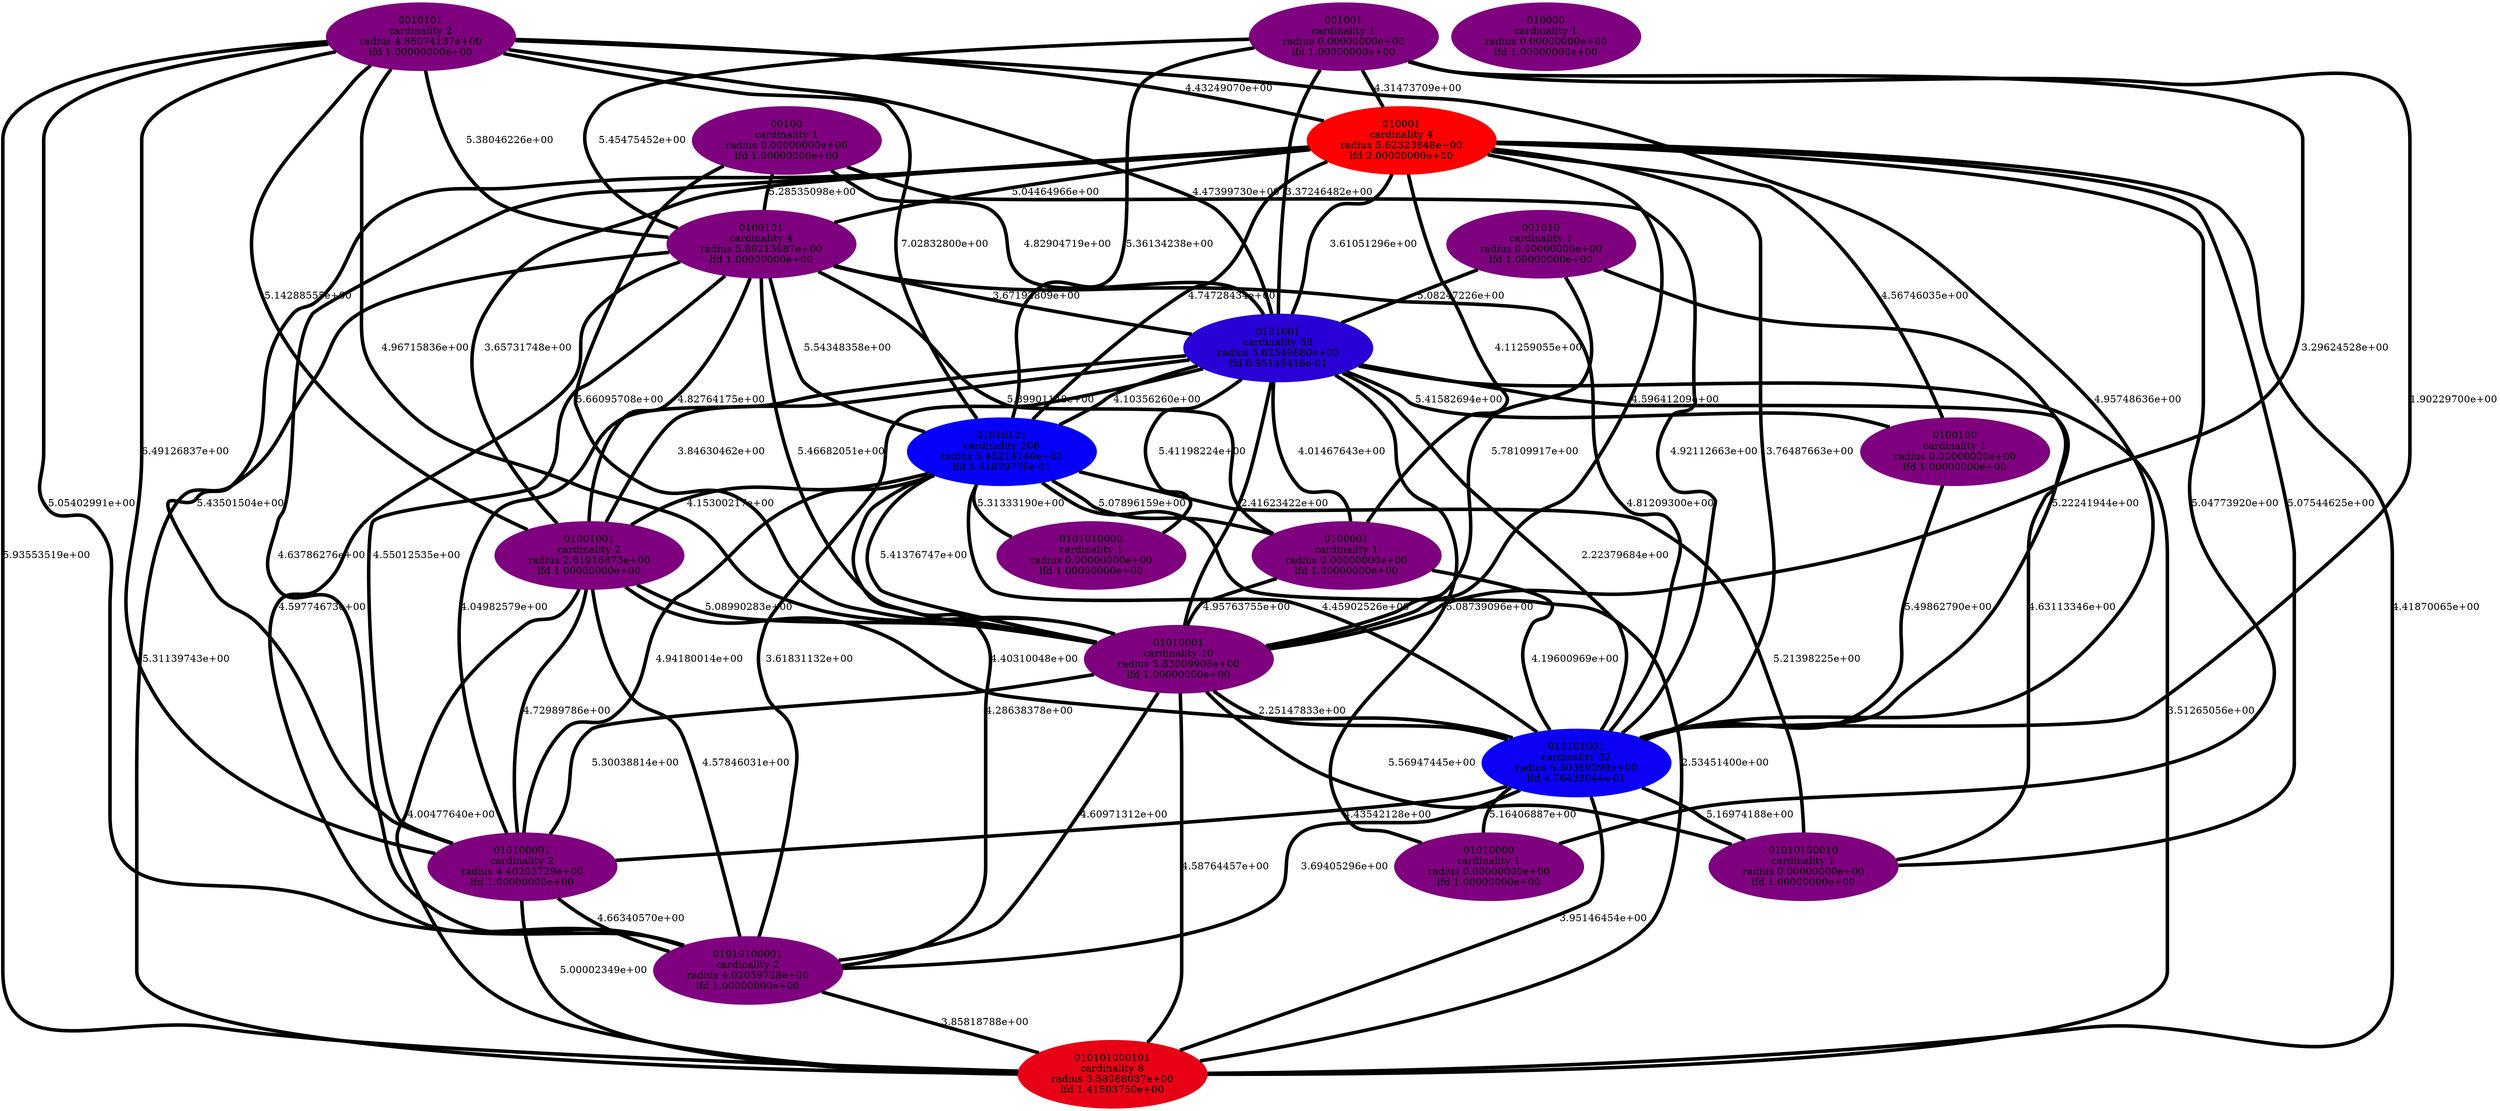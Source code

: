 graph cluster_cardinality_optimal_31 {
    edge[style=solid, penwidth="5", labeldistance="10"]
    0010101 [label="0010101\ncardinality 2\nradius 4.86074137e+00\nlfd 1.00000000e+00", color="#7F007F", style="filled"]
    01010001 [label="01010001\ncardinality 10\nradius 5.83009906e+00\nlfd 1.00000000e+00", color="#7F007F", style="filled"]
    001010 [label="001010\ncardinality 1\nradius 0.00000000e+00\nlfd 1.00000000e+00", color="#7F007F", style="filled"]
    010100001 [label="010100001\ncardinality 2\nradius 4.40203729e+00\nlfd 1.00000000e+00", color="#7F007F", style="filled"]
    01010100010 [label="01010100010\ncardinality 1\nradius 0.00000000e+00\nlfd 1.00000000e+00", color="#7F007F", style="filled"]
    01010000 [label="01010000\ncardinality 1\nradius 0.00000000e+00\nlfd 1.00000000e+00", color="#7F007F", style="filled"]
    0100101 [label="0100101\ncardinality 4\nradius 5.89215687e+00\nlfd 1.00000000e+00", color="#7F007F", style="filled"]
    0100001 [label="0100001\ncardinality 1\nradius 0.00000000e+00\nlfd 1.00000000e+00", color="#7F007F", style="filled"]
    010101001 [label="010101001\ncardinality 32\nradius 5.50369299e+00\nlfd 4.76438044e-01", color="#0B00F3", style="filled"]
    0101010000 [label="0101010000\ncardinality 1\nradius 0.00000000e+00\nlfd 1.00000000e+00", color="#7F007F", style="filled"]
    00100 [label="00100\ncardinality 1\nradius 0.00000000e+00\nlfd 1.00000000e+00", color="#7F007F", style="filled"]
    001001 [label="001001\ncardinality 1\nradius 0.00000000e+00\nlfd 1.00000000e+00", color="#7F007F", style="filled"]
    010000 [label="010000\ncardinality 1\nradius 0.00000000e+00\nlfd 1.00000000e+00", color="#7F007F", style="filled"]
    010001 [label="010001\ncardinality 4\nradius 5.62323848e+00\nlfd 2.00000000e+00", color="#FE0000", style="filled"]
    0101001 [label="0101001\ncardinality 68\nradius 5.62549880e+00\nlfd 6.95145418e-01", color="#2900D5", style="filled"]
    01001001 [label="01001001\ncardinality 2\nradius 2.61916873e+00\nlfd 1.00000000e+00", color="#7F007F", style="filled"]
    01010100001 [label="01010100001\ncardinality 2\nradius 4.02059728e+00\nlfd 1.00000000e+00", color="#7F007F", style="filled"]
    010101000101 [label="010101000101\ncardinality 8\nradius 3.58088037e+00\nlfd 1.41503750e+00", color="#E80016", style="filled"]
    0100100 [label="0100100\ncardinality 1\nradius 0.00000000e+00\nlfd 1.00000000e+00", color="#7F007F", style="filled"]
    01010101 [label="01010101\ncardinality 206\nradius 5.45214140e+00\nlfd 3.91879778e-01", color="#0600F8", style="filled"]
    0100101 -- 01010001 [label="5.46682051e+00"]
    010001 -- 0101001 [label="3.61051296e+00"]
    0101001 -- 01010100010 [label="4.63113346e+00"]
    01001001 -- 010101001 [label="4.40310048e+00"]
    01010001 -- 01010100001 [label="4.60971312e+00"]
    0010101 -- 01001001 [label="5.14288555e+00"]
    001010 -- 010101001 [label="5.22241944e+00"]
    0101001 -- 010101001 [label="2.22379684e+00"]
    0100101 -- 01010101 [label="5.54348358e+00"]
    0101001 -- 010101000101 [label="3.51265056e+00"]
    001010 -- 0101001 [label="5.08247226e+00"]
    01010101 -- 01010100001 [label="4.28638378e+00"]
    010101001 -- 010100001 [label="4.43542128e+00"]
    0101001 -- 010100001 [label="4.04982579e+00"]
    001001 -- 010101001 [label="1.90229700e+00"]
    01010101 -- 01001001 [label="4.15300217e+00"]
    010100001 -- 01010100001 [label="4.66340570e+00"]
    0100101 -- 0100001 [label="5.39901148e+00"]
    00100 -- 010101001 [label="4.92112663e+00"]
    010001 -- 01001001 [label="3.65731748e+00"]
    01010001 -- 010101000101 [label="4.58764457e+00"]
    0100101 -- 010101000101 [label="5.31139743e+00"]
    00100 -- 0100101 [label="5.28535098e+00"]
    01010101 -- 01010001 [label="5.41376747e+00"]
    001001 -- 0100101 [label="5.45475452e+00"]
    0010101 -- 01010101 [label="7.02832800e+00"]
    010101001 -- 01010100010 [label="5.16974188e+00"]
    010101001 -- 010101000101 [label="3.95146454e+00"]
    0101001 -- 0101010000 [label="5.41198224e+00"]
    01010001 -- 010101001 [label="2.25147833e+00"]
    001001 -- 0101001 [label="3.37246482e+00"]
    010101001 -- 01010100001 [label="3.69405296e+00"]
    01010101 -- 0101010000 [label="5.31333190e+00"]
    010001 -- 0100001 [label="4.11259055e+00"]
    0010101 -- 010101000101 [label="5.93553519e+00"]
    001001 -- 01010001 [label="3.29624528e+00"]
    0100101 -- 0101001 [label="3.67192809e+00"]
    0100101 -- 01010100001 [label="4.59774673e+00"]
    010001 -- 010101001 [label="3.76487663e+00"]
    010001 -- 010100001 [label="5.43501504e+00"]
    010001 -- 0100100 [label="4.56746035e+00"]
    0010101 -- 010101001 [label="4.95748636e+00"]
    0100101 -- 010101001 [label="4.81209300e+00"]
    0010101 -- 01010100001 [label="5.05402991e+00"]
    0101001 -- 0100100 [label="5.41582694e+00"]
    0010101 -- 010100001 [label="6.49126837e+00"]
    010001 -- 01010101 [label="4.74728434e+00"]
    01010001 -- 010100001 [label="5.30038814e+00"]
    001010 -- 01010001 [label="5.78109917e+00"]
    010001 -- 01010100001 [label="4.63786276e+00"]
    00100 -- 01010001 [label="5.66095708e+00"]
    0101001 -- 0100001 [label="4.01467643e+00"]
    0101001 -- 01010001 [label="2.41623422e+00"]
    00100 -- 0101001 [label="4.82904719e+00"]
    010001 -- 010101000101 [label="4.41870065e+00"]
    01010101 -- 01010100010 [label="5.21398225e+00"]
    010100001 -- 010101000101 [label="5.00002349e+00"]
    010001 -- 01010100010 [label="5.07544625e+00"]
    0100001 -- 01010001 [label="4.95763755e+00"]
    0100001 -- 010101001 [label="4.19600969e+00"]
    01010101 -- 010100001 [label="4.94180014e+00"]
    0101001 -- 01001001 [label="3.84630462e+00"]
    0101001 -- 01010101 [label="4.10356260e+00"]
    0010101 -- 01010001 [label="4.96715836e+00"]
    01010001 -- 01010100010 [label="5.56947445e+00"]
    010001 -- 01010001 [label="4.59641209e+00"]
    010101001 -- 01010000 [label="5.16406887e+00"]
    01010101 -- 010101001 [label="4.45902526e+00"]
    0010101 -- 0100101 [label="5.38046226e+00"]
    0101001 -- 01010000 [label="5.08739096e+00"]
    01001001 -- 010100001 [label="4.72989786e+00"]
    001001 -- 01010101 [label="5.36134238e+00"]
    0101001 -- 01010100001 [label="3.61831132e+00"]
    0100100 -- 010101001 [label="5.49862790e+00"]
    01001001 -- 010101000101 [label="4.00477640e+00"]
    010001 -- 01010000 [label="5.04773920e+00"]
    0100101 -- 010100001 [label="4.55012535e+00"]
    001001 -- 010001 [label="4.31473709e+00"]
    0010101 -- 010001 [label="4.43249070e+00"]
    01001001 -- 01010001 [label="5.08990283e+00"]
    0010101 -- 0101001 [label="4.47399730e+00"]
    01010101 -- 0100001 [label="5.07896159e+00"]
    01010101 -- 010101000101 [label="2.53451400e+00"]
    0100101 -- 01001001 [label="4.82764175e+00"]
    010001 -- 0100101 [label="5.04464966e+00"]
    01001001 -- 01010100001 [label="4.57846031e+00"]
    01010100001 -- 010101000101 [label="3.85818788e+00"]
}
